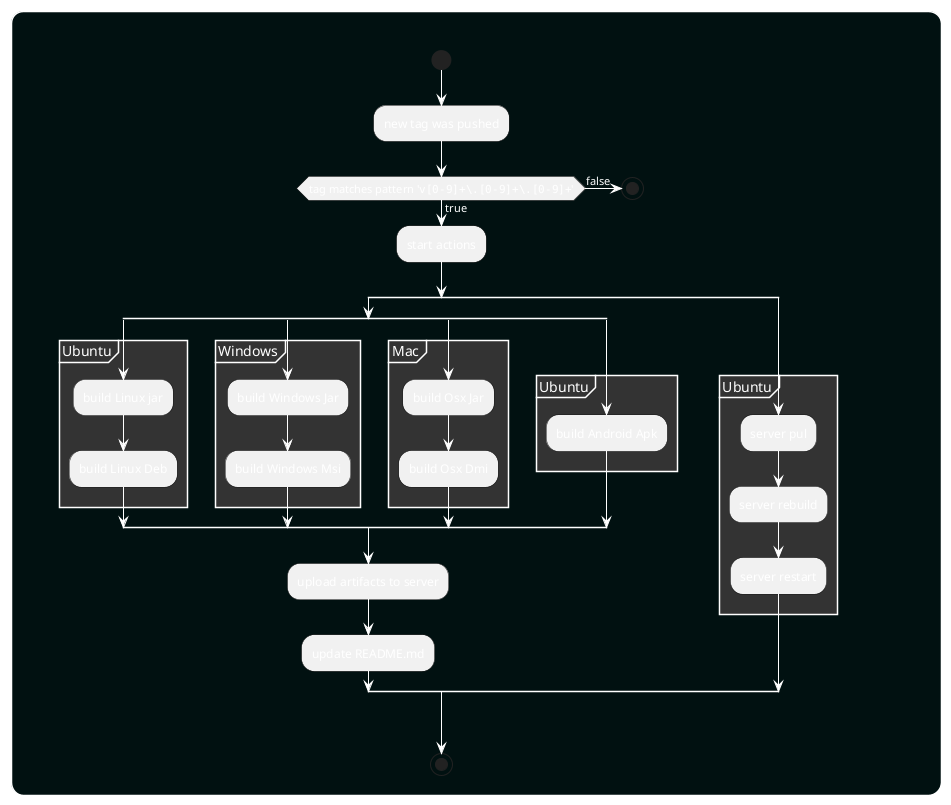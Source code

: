 @startuml
'https://plantuml.com/activity-diagram-beta

skinparam arrowColor #fff
skinparam defaultFontColor #fff
skinparam partitionBackgroundColor #333
skinparam partitionBorderColor #fff
skinparam partitionBorderThickness 0.5
skinparam roundCorner<<roundCorner>> 25
skinparam rectangleBackgroundColor #011111

rectangle "" <<roundCorner>> {
    start
    :new tag was pushed;
    if (tag matches pattern '""v[0-9]+\.[0-9]+\.[0-9]+""') then (true)
        :start actions;
            split
                split
                    partition Ubuntu {
                        :build Linux jar;
                        :build Linux Deb;
                    }
                split again
                    partition Windows {
                        :build Windows Jar;
                        :build Windows Msi;
                    }
                split again
                    partition Mac {
                        :build Osx Jar;
                        :build Osx Dmi;
                    }
                split again
                    partition Ubuntu {
                        :build Android Apk;
                    }
            end split
            :upload artifacts to server;
            :update README.md;
            split again
                partition Ubuntu {
                    :server pul;
                    :server rebuild;
                    :server restart;
                }
        end split
    else (false)
        stop
    endif


    stop
}
@enduml
